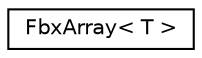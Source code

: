 digraph "クラス階層図"
{
  edge [fontname="Helvetica",fontsize="10",labelfontname="Helvetica",labelfontsize="10"];
  node [fontname="Helvetica",fontsize="10",shape=record];
  rankdir="LR";
  Node0 [label="FbxArray\< T \>",height=0.2,width=0.4,color="black", fillcolor="white", style="filled",URL="$class_fbx_array.html"];
}
